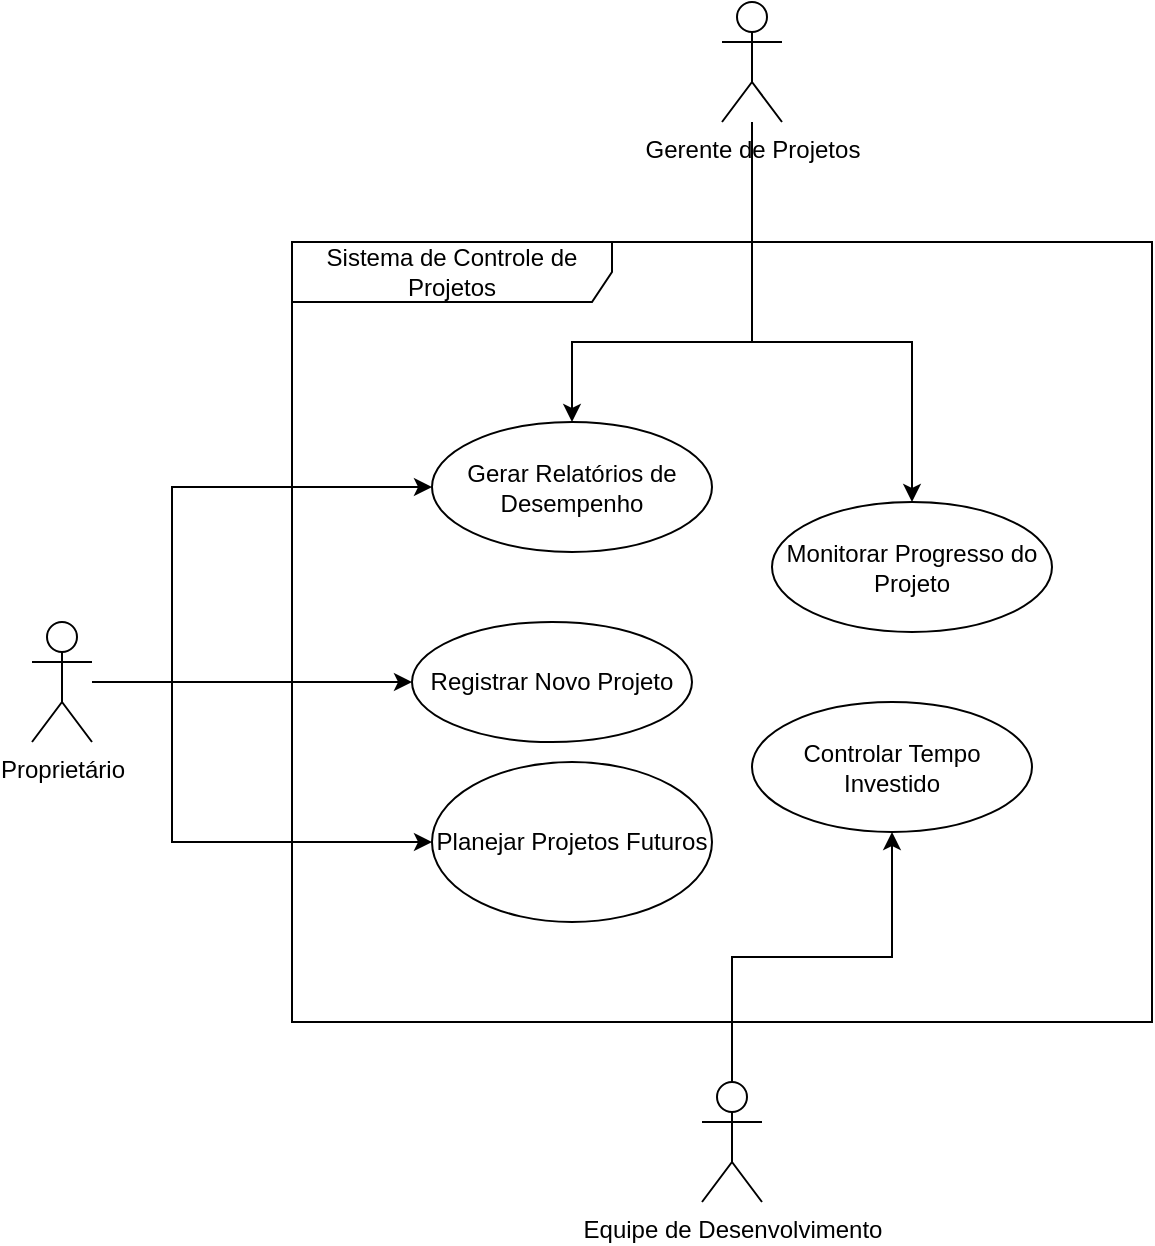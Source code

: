 <mxfile version="24.5.4" type="github">
  <diagram name="Page-1" id="RM0rTBcH7kRVndvUtkDk">
    <mxGraphModel dx="1093" dy="590" grid="1" gridSize="10" guides="1" tooltips="1" connect="1" arrows="1" fold="1" page="1" pageScale="1" pageWidth="850" pageHeight="1100" math="0" shadow="0">
      <root>
        <mxCell id="0" />
        <mxCell id="1" parent="0" />
        <mxCell id="8uLvlP1i9F7rL3xwRi9W-22" style="edgeStyle=orthogonalEdgeStyle;rounded=0;orthogonalLoop=1;jettySize=auto;html=1;entryX=0;entryY=0.5;entryDx=0;entryDy=0;" edge="1" parent="1" source="8uLvlP1i9F7rL3xwRi9W-1" target="8uLvlP1i9F7rL3xwRi9W-11">
          <mxGeometry relative="1" as="geometry">
            <Array as="points">
              <mxPoint x="270" y="370" />
            </Array>
          </mxGeometry>
        </mxCell>
        <mxCell id="8uLvlP1i9F7rL3xwRi9W-29" style="edgeStyle=orthogonalEdgeStyle;rounded=0;orthogonalLoop=1;jettySize=auto;html=1;entryX=0;entryY=0.5;entryDx=0;entryDy=0;" edge="1" parent="1" source="8uLvlP1i9F7rL3xwRi9W-1" target="8uLvlP1i9F7rL3xwRi9W-15">
          <mxGeometry relative="1" as="geometry">
            <Array as="points">
              <mxPoint x="160" y="370" />
              <mxPoint x="160" y="450" />
            </Array>
          </mxGeometry>
        </mxCell>
        <mxCell id="8uLvlP1i9F7rL3xwRi9W-30" style="edgeStyle=orthogonalEdgeStyle;rounded=0;orthogonalLoop=1;jettySize=auto;html=1;entryX=0;entryY=0.5;entryDx=0;entryDy=0;" edge="1" parent="1" source="8uLvlP1i9F7rL3xwRi9W-1" target="8uLvlP1i9F7rL3xwRi9W-14">
          <mxGeometry relative="1" as="geometry">
            <Array as="points">
              <mxPoint x="160" y="370" />
              <mxPoint x="160" y="272" />
            </Array>
          </mxGeometry>
        </mxCell>
        <mxCell id="8uLvlP1i9F7rL3xwRi9W-1" value="Proprietário" style="shape=umlActor;verticalLabelPosition=bottom;verticalAlign=top;html=1;" vertex="1" parent="1">
          <mxGeometry x="90" y="340" width="30" height="60" as="geometry" />
        </mxCell>
        <mxCell id="8uLvlP1i9F7rL3xwRi9W-5" value="Sistema de Controle de Projetos" style="shape=umlFrame;whiteSpace=wrap;html=1;pointerEvents=0;recursiveResize=0;container=1;collapsible=0;width=160;" vertex="1" parent="1">
          <mxGeometry x="220" y="150" width="430" height="390" as="geometry" />
        </mxCell>
        <mxCell id="8uLvlP1i9F7rL3xwRi9W-11" value="Registrar Novo Projeto" style="ellipse;html=1;whiteSpace=wrap;" vertex="1" parent="8uLvlP1i9F7rL3xwRi9W-5">
          <mxGeometry x="60" y="190" width="140" height="60" as="geometry" />
        </mxCell>
        <mxCell id="8uLvlP1i9F7rL3xwRi9W-15" value="Planejar Projetos Futuros" style="ellipse;html=1;whiteSpace=wrap;" vertex="1" parent="8uLvlP1i9F7rL3xwRi9W-5">
          <mxGeometry x="70" y="260" width="140" height="80" as="geometry" />
        </mxCell>
        <mxCell id="8uLvlP1i9F7rL3xwRi9W-14" value="Gerar Relatórios de Desempenho" style="ellipse;html=1;whiteSpace=wrap;" vertex="1" parent="8uLvlP1i9F7rL3xwRi9W-5">
          <mxGeometry x="70" y="90" width="140" height="65" as="geometry" />
        </mxCell>
        <mxCell id="8uLvlP1i9F7rL3xwRi9W-12" value="Monitorar Progresso do Projeto" style="ellipse;html=1;whiteSpace=wrap;" vertex="1" parent="8uLvlP1i9F7rL3xwRi9W-5">
          <mxGeometry x="240" y="130" width="140" height="65" as="geometry" />
        </mxCell>
        <mxCell id="8uLvlP1i9F7rL3xwRi9W-13" value="Controlar Tempo Investido" style="ellipse;html=1;whiteSpace=wrap;" vertex="1" parent="8uLvlP1i9F7rL3xwRi9W-5">
          <mxGeometry x="230" y="230" width="140" height="65" as="geometry" />
        </mxCell>
        <mxCell id="8uLvlP1i9F7rL3xwRi9W-31" style="edgeStyle=orthogonalEdgeStyle;rounded=0;orthogonalLoop=1;jettySize=auto;html=1;entryX=0.5;entryY=0;entryDx=0;entryDy=0;" edge="1" parent="1" source="8uLvlP1i9F7rL3xwRi9W-16" target="8uLvlP1i9F7rL3xwRi9W-14">
          <mxGeometry relative="1" as="geometry">
            <Array as="points">
              <mxPoint x="450" y="200" />
              <mxPoint x="360" y="200" />
            </Array>
          </mxGeometry>
        </mxCell>
        <mxCell id="8uLvlP1i9F7rL3xwRi9W-32" style="edgeStyle=orthogonalEdgeStyle;rounded=0;orthogonalLoop=1;jettySize=auto;html=1;entryX=0.5;entryY=0;entryDx=0;entryDy=0;" edge="1" parent="1" source="8uLvlP1i9F7rL3xwRi9W-16" target="8uLvlP1i9F7rL3xwRi9W-12">
          <mxGeometry relative="1" as="geometry">
            <Array as="points">
              <mxPoint x="450" y="200" />
              <mxPoint x="530" y="200" />
            </Array>
          </mxGeometry>
        </mxCell>
        <mxCell id="8uLvlP1i9F7rL3xwRi9W-16" value="Gerente de Projetos" style="shape=umlActor;verticalLabelPosition=bottom;verticalAlign=top;html=1;" vertex="1" parent="1">
          <mxGeometry x="435" y="30" width="30" height="60" as="geometry" />
        </mxCell>
        <mxCell id="8uLvlP1i9F7rL3xwRi9W-33" style="edgeStyle=orthogonalEdgeStyle;rounded=0;orthogonalLoop=1;jettySize=auto;html=1;entryX=0.5;entryY=1;entryDx=0;entryDy=0;" edge="1" parent="1" source="8uLvlP1i9F7rL3xwRi9W-17" target="8uLvlP1i9F7rL3xwRi9W-13">
          <mxGeometry relative="1" as="geometry" />
        </mxCell>
        <mxCell id="8uLvlP1i9F7rL3xwRi9W-17" value="Equipe de Desenvolvimento" style="shape=umlActor;verticalLabelPosition=bottom;verticalAlign=top;html=1;" vertex="1" parent="1">
          <mxGeometry x="425" y="570" width="30" height="60" as="geometry" />
        </mxCell>
      </root>
    </mxGraphModel>
  </diagram>
</mxfile>
